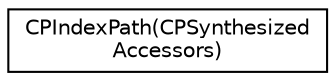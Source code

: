 digraph "Graphical Class Hierarchy"
{
  edge [fontname="Helvetica",fontsize="10",labelfontname="Helvetica",labelfontsize="10"];
  node [fontname="Helvetica",fontsize="10",shape=record];
  rankdir="LR";
  Node1 [label="CPIndexPath(CPSynthesized\lAccessors)",height=0.2,width=0.4,color="black", fillcolor="white", style="filled",URL="$category_c_p_index_path_07_c_p_synthesized_accessors_08.html"];
}
